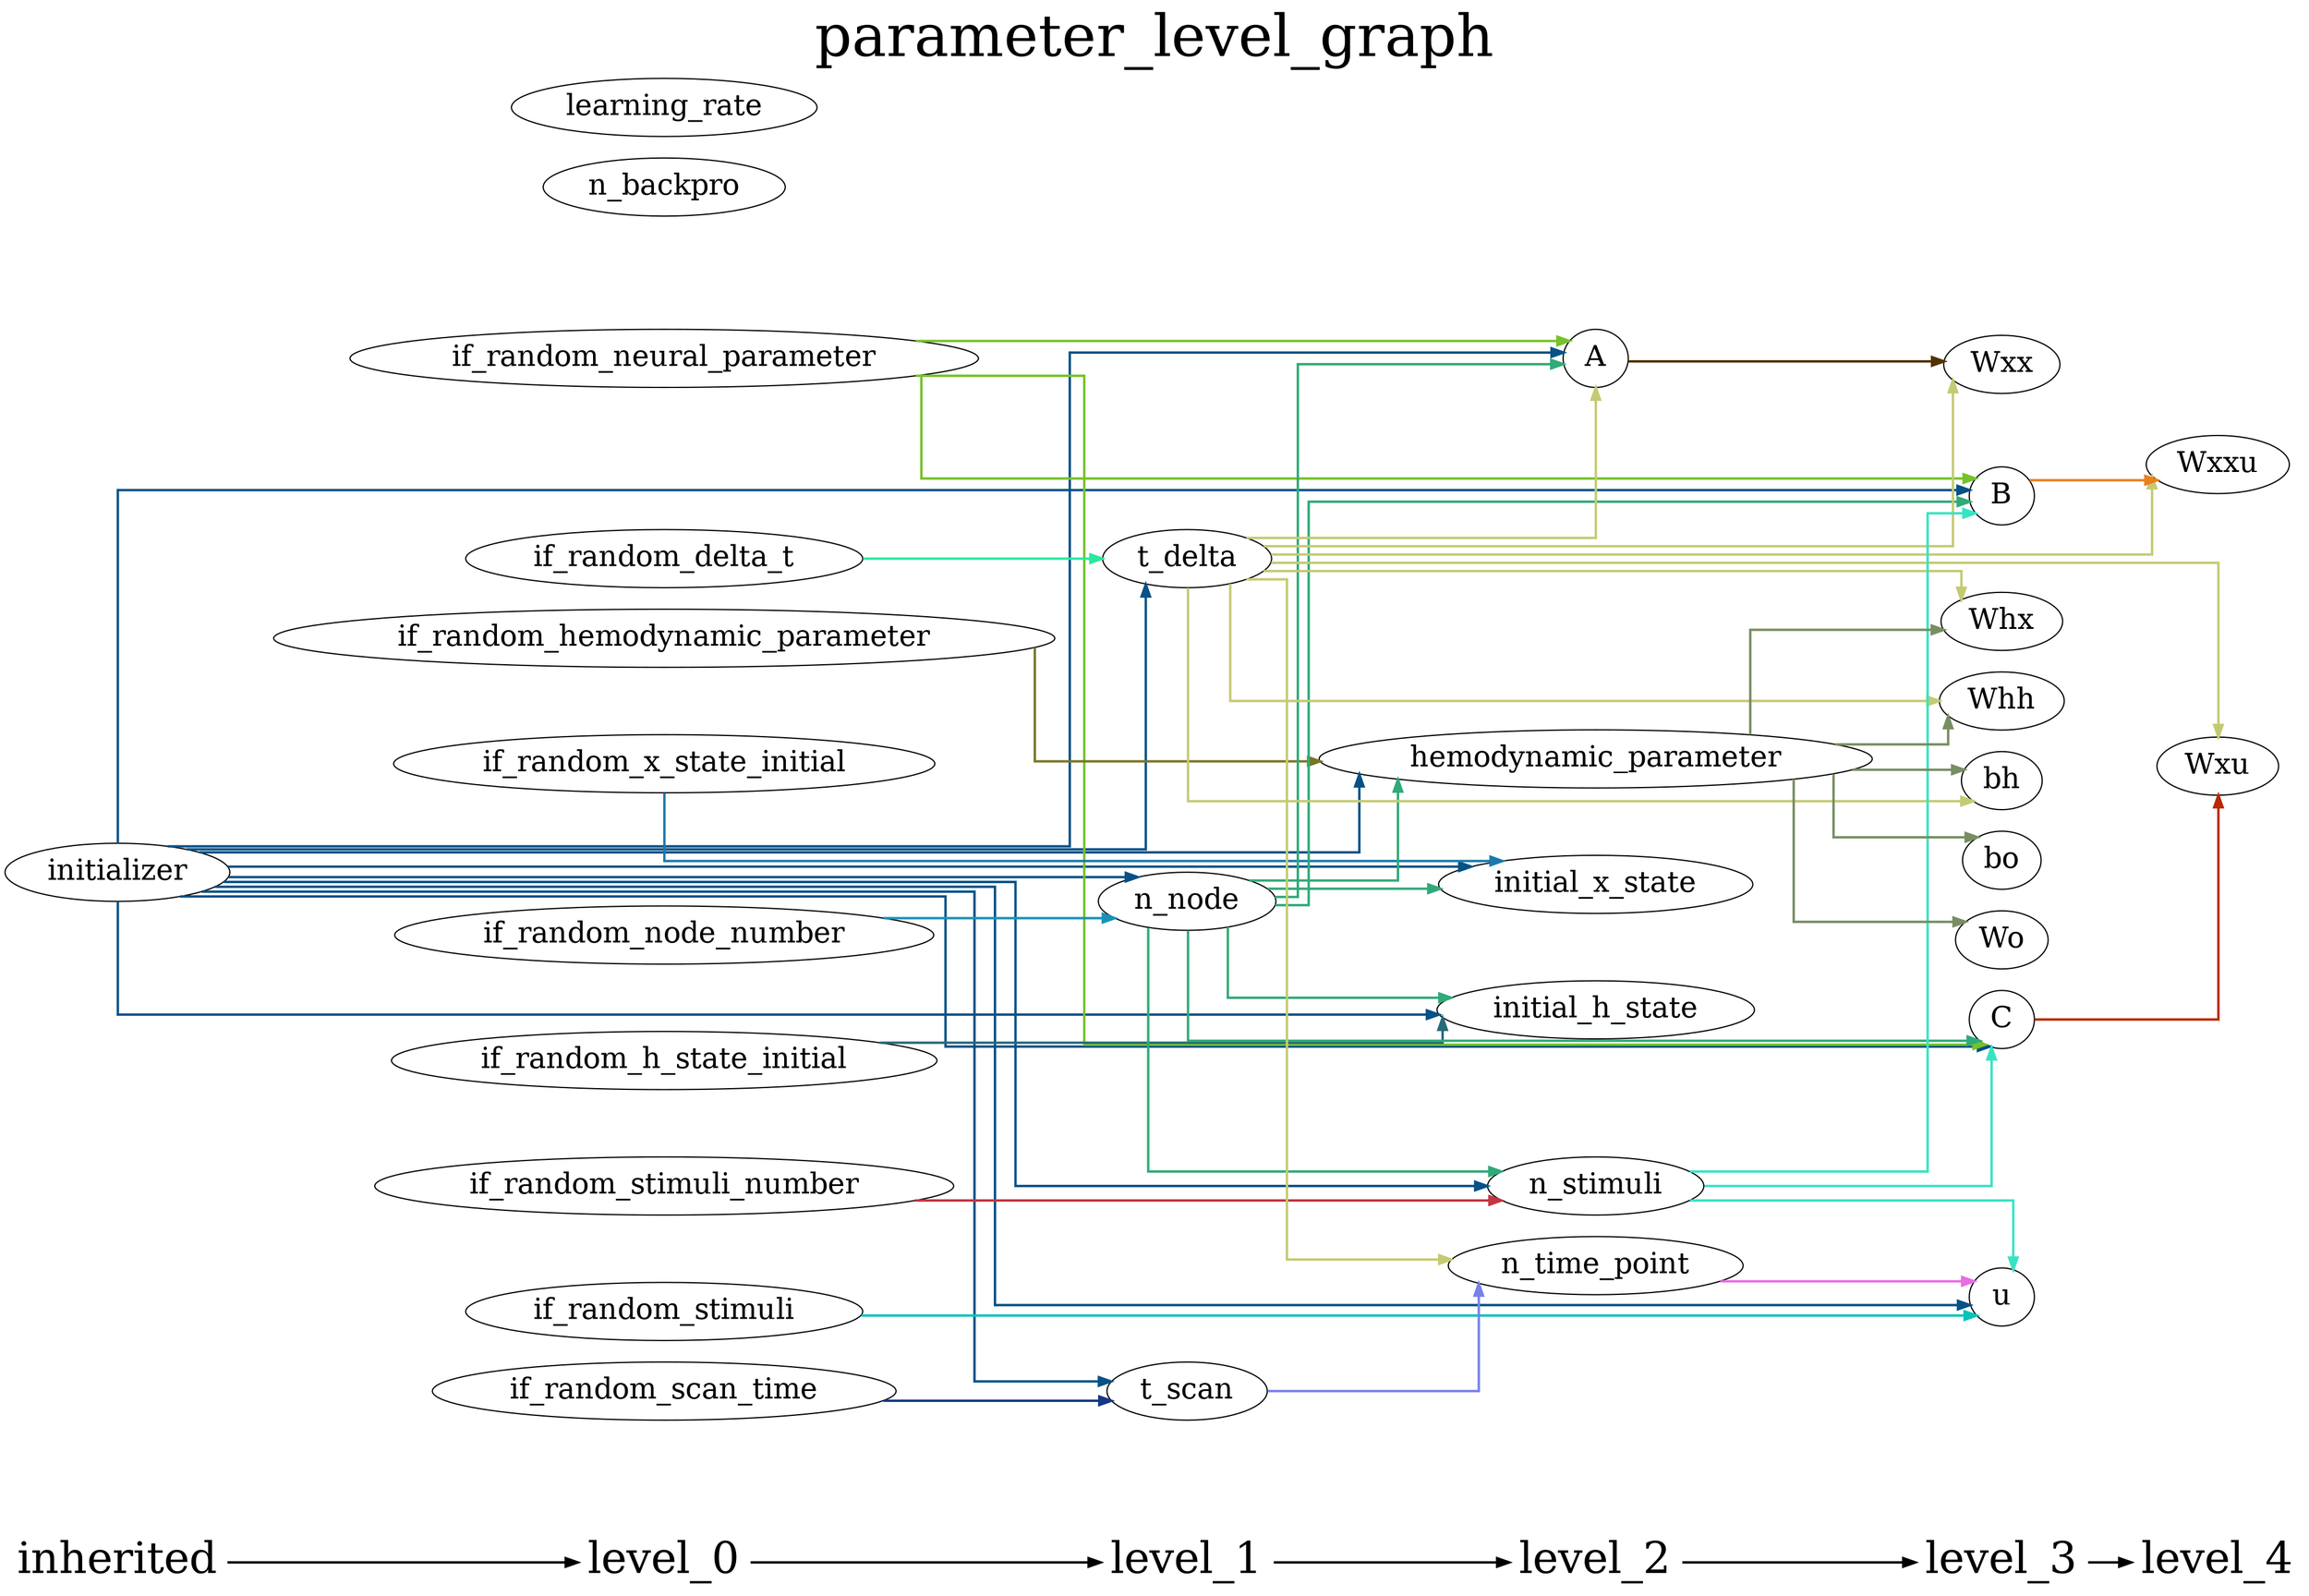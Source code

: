 digraph G {
          splines=ortho;
          fontsize = 48;
          rankdir = "LR";
          node[fontsize=24];
          edge[penwidth=2];
          {
          node [shape=plaintext fontsize=36];
          inherited -> 
          level_0 -> 
          level_1 -> 
          level_2 -> 
          level_3 -> 
          level_4
          }
          {rank = same;
          inherited;
          initializer;
          }
          {rank = same;
          level_0;
          if_random_neural_parameter;
          if_random_hemodynamic_parameter;
          if_random_x_state_initial;
          if_random_h_state_initial;
          if_random_stimuli;
          if_random_node_number;
          if_random_stimuli_number;
          if_random_delta_t;
          if_random_scan_time;
          n_backpro;
          learning_rate;
          }
          {rank = same;
          level_1;
          n_node;
          t_delta;
          t_scan;
          }
          {rank = same;
          level_2;
          n_time_point;
          n_stimuli;
          A;
          hemodynamic_parameter;
          initial_x_state;
          initial_h_state;
          }
          {rank = same;
          level_3;
          u;
          B;
          C;
          Wxx;
          Whx;
          Whh;
          bh;
          Wo;
          bo;
          }
          {rank = same;
          level_4;
          Wxxu;
          Wxu;
          }
          if_random_node_number -> n_node [color="#1992B7"];
          if_random_h_state_initial -> initial_h_state [color="#266A7A"];
          initializer -> u [color="#065186"];
          initializer -> A [color="#065186"];
          initializer -> n_stimuli [color="#065186"];
          initializer -> hemodynamic_parameter [color="#065186"];
          initializer -> initial_x_state [color="#065186"];
          initializer -> t_scan [color="#065186"];
          initializer -> C [color="#065186"];
          initializer -> n_node [color="#065186"];
          initializer -> initial_h_state [color="#065186"];
          initializer -> B [color="#065186"];
          initializer -> t_delta [color="#065186"];
          t_scan -> n_time_point [color="#7782EA"];
          if_random_stimuli_number -> n_stimuli [color="#C43441"];
          if_random_x_state_initial -> initial_x_state [color="#1B7AAB"];
          C -> Wxu [color="#B92801"];
          if_random_stimuli -> u [color="#06C4BA"];
          n_time_point -> u [color="#E96CE4"];
          if_random_scan_time -> t_scan [color="#153784"];
          A -> Wxx [color="#523103"];
          if_random_neural_parameter -> A [color="#76C22B"];
          if_random_neural_parameter -> C [color="#76C22B"];
          if_random_neural_parameter -> B [color="#76C22B"];
          n_node -> A [color="#30AA78"];
          n_node -> n_stimuli [color="#30AA78"];
          n_node -> hemodynamic_parameter [color="#30AA78"];
          n_node -> initial_x_state [color="#30AA78"];
          n_node -> C [color="#30AA78"];
          n_node -> initial_h_state [color="#30AA78"];
          n_node -> B [color="#30AA78"];
          n_stimuli -> u [color="#38E3C4"];
          n_stimuli -> C [color="#38E3C4"];
          n_stimuli -> B [color="#38E3C4"];
          if_random_delta_t -> t_delta [color="#29E99E"];
          if_random_hemodynamic_parameter -> hemodynamic_parameter [color="#797528"];
          B -> Wxxu [color="#E8801C"];
          t_delta -> Wxx [color="#C4CA73"];
          t_delta -> Wxu [color="#C4CA73"];
          t_delta -> Whh [color="#C4CA73"];
          t_delta -> n_time_point [color="#C4CA73"];
          t_delta -> bh [color="#C4CA73"];
          t_delta -> A [color="#C4CA73"];
          t_delta -> Wxxu [color="#C4CA73"];
          t_delta -> Whx [color="#C4CA73"];
          hemodynamic_parameter -> Whh [color="#788E62"];
          hemodynamic_parameter -> bh [color="#788E62"];
          hemodynamic_parameter -> Whx [color="#788E62"];
          hemodynamic_parameter -> Wo [color="#788E62"];
          hemodynamic_parameter -> bo [color="#788E62"];
          labelloc = "t";
          label = "parameter_level_graph";
}